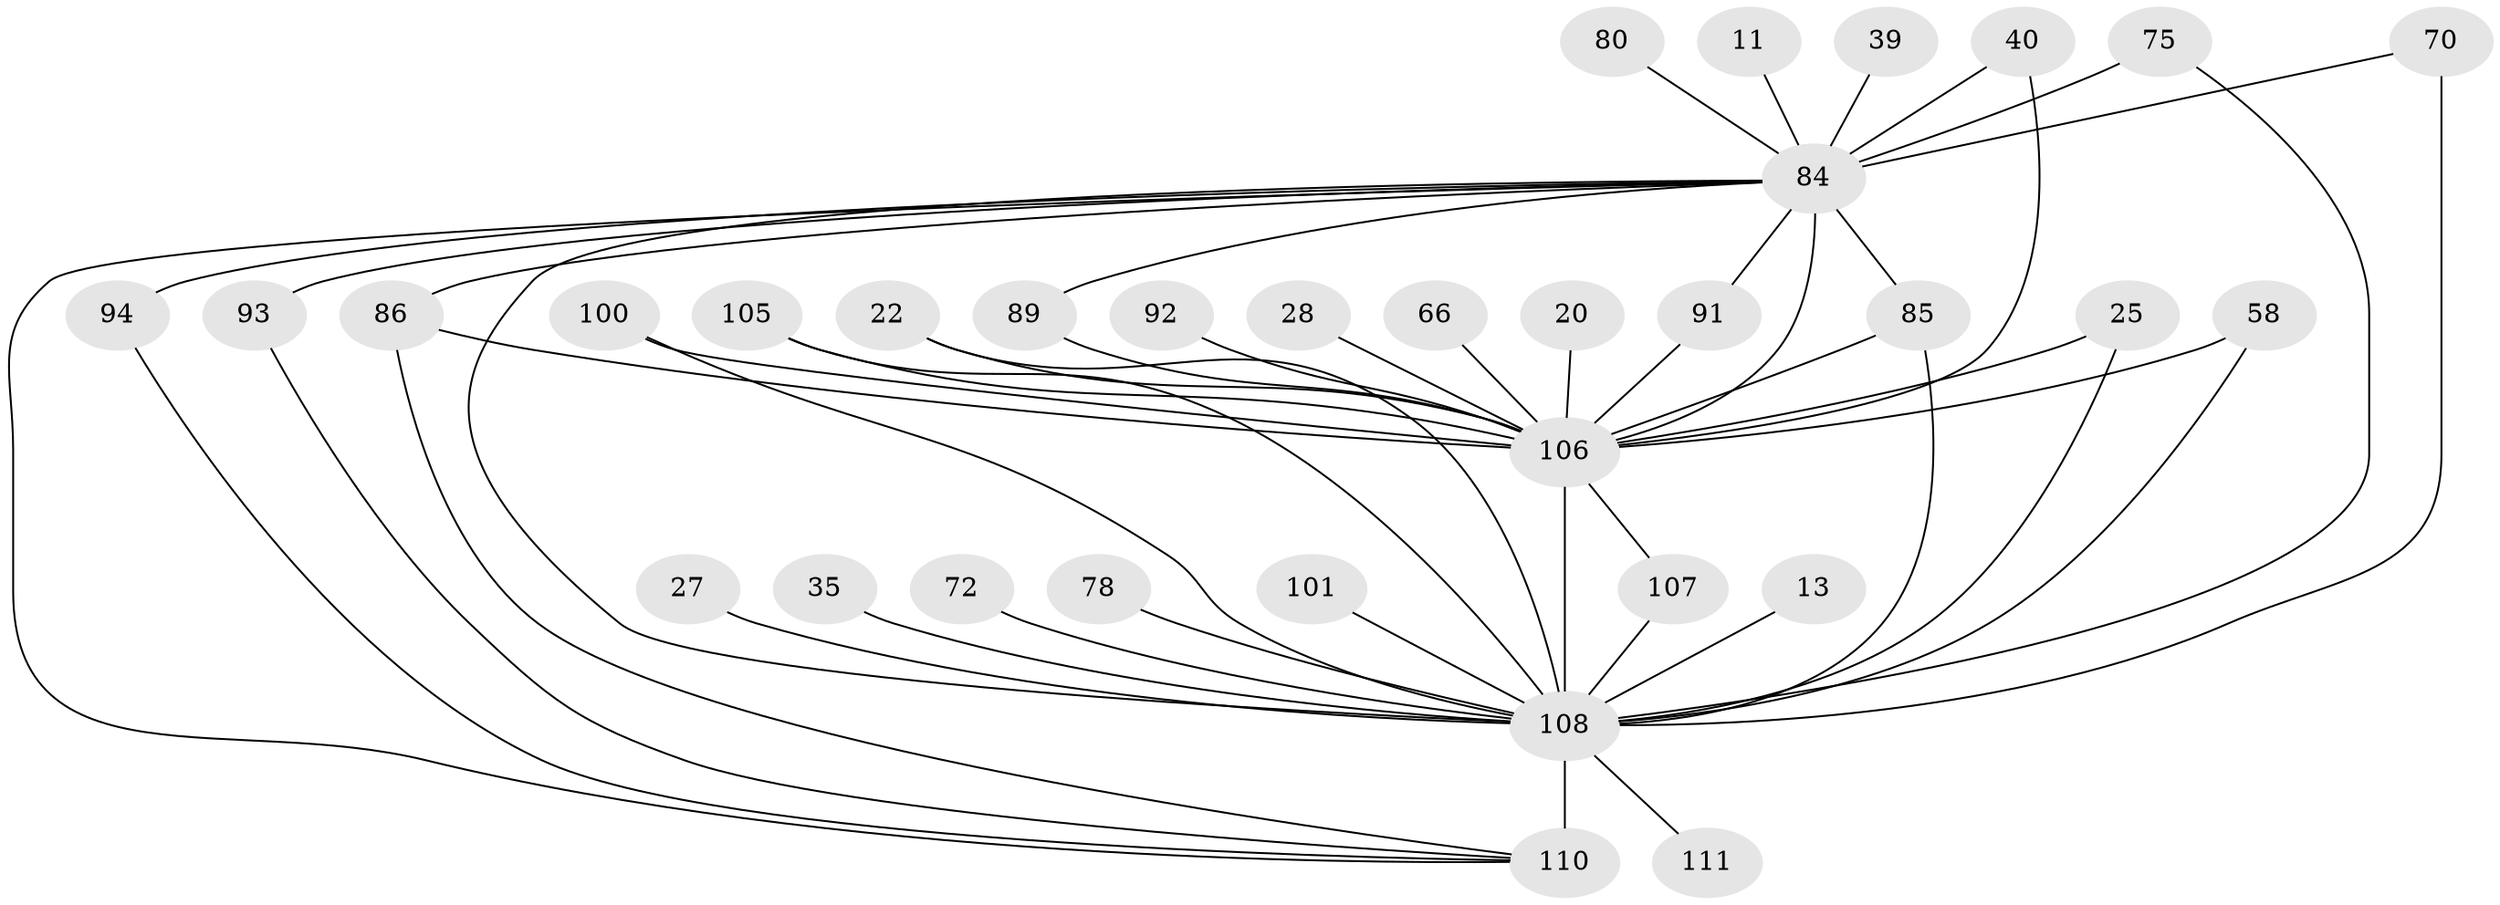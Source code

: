 // original degree distribution, {22: 0.018018018018018018, 23: 0.009009009009009009, 20: 0.018018018018018018, 24: 0.009009009009009009, 29: 0.009009009009009009, 19: 0.009009009009009009, 17: 0.009009009009009009, 15: 0.009009009009009009, 2: 0.5405405405405406, 3: 0.1891891891891892, 7: 0.018018018018018018, 8: 0.009009009009009009, 4: 0.08108108108108109, 5: 0.05405405405405406, 6: 0.018018018018018018}
// Generated by graph-tools (version 1.1) at 2025/49/03/04/25 21:49:27]
// undirected, 33 vertices, 51 edges
graph export_dot {
graph [start="1"]
  node [color=gray90,style=filled];
  11;
  13;
  20;
  22;
  25;
  27;
  28;
  35;
  39;
  40;
  58 [super="+48"];
  66;
  70 [super="+12"];
  72;
  75 [super="+68"];
  78;
  80;
  84 [super="+7"];
  85 [super="+74+49+63"];
  86 [super="+77"];
  89;
  91;
  92;
  93 [super="+83"];
  94 [super="+88"];
  100 [super="+37"];
  101;
  105;
  106 [super="+98+82+95+104+99"];
  107 [super="+73+87+57+36"];
  108 [super="+21+41+76+6"];
  110 [super="+45+109+31+81+102"];
  111;
  11 -- 84 [weight=2];
  13 -- 108 [weight=3];
  20 -- 106 [weight=2];
  22 -- 108;
  22 -- 106;
  25 -- 108;
  25 -- 106;
  27 -- 108;
  28 -- 106 [weight=2];
  35 -- 108 [weight=2];
  39 -- 84 [weight=2];
  40 -- 106;
  40 -- 84;
  58 -- 108;
  58 -- 106 [weight=2];
  66 -- 106 [weight=2];
  70 -- 108 [weight=2];
  70 -- 84;
  72 -- 108 [weight=2];
  75 -- 108;
  75 -- 84 [weight=2];
  78 -- 108 [weight=2];
  80 -- 84 [weight=2];
  84 -- 108 [weight=11];
  84 -- 85 [weight=6];
  84 -- 86;
  84 -- 89;
  84 -- 91;
  84 -- 93 [weight=3];
  84 -- 94 [weight=2];
  84 -- 106 [weight=19];
  84 -- 110 [weight=4];
  85 -- 108 [weight=3];
  85 -- 106;
  86 -- 110;
  86 -- 106;
  89 -- 106;
  91 -- 106;
  92 -- 106 [weight=2];
  93 -- 110 [weight=2];
  94 -- 110;
  100 -- 108;
  100 -- 106 [weight=2];
  101 -- 108 [weight=2];
  105 -- 108;
  105 -- 106;
  106 -- 108 [weight=28];
  106 -- 107 [weight=6];
  107 -- 108 [weight=4];
  108 -- 110 [weight=11];
  108 -- 111 [weight=2];
}
